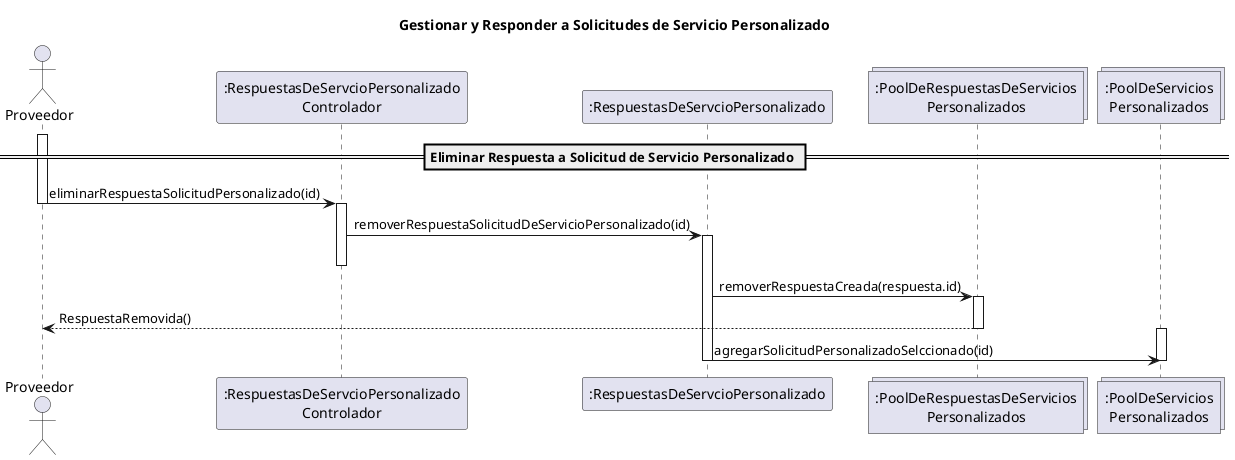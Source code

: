 @startuml

title Gestionar y Responder a Solicitudes de Servicio Personalizado

actor Proveedor

participant ":RespuestasDeServcioPersonalizado\nControlador" as Controlador
participant ":RespuestasDeServcioPersonalizado" as Respuesta
collections ":PoolDeRespuestasDeServicios\nPersonalizados" as PoolRespuesta
collections ":PoolDeServicios\nPersonalizados" as PoolServicio


== Eliminar Respuesta a Solicitud de Servicio Personalizado ==
activate Proveedor
Proveedor -> Controlador : eliminarRespuestaSolicitudPersonalizado(id)
deactivate Proveedor
activate Controlador
Controlador -> Respuesta : removerRespuestaSolicitudDeServicioPersonalizado(id)
activate Respuesta
deactivate Controlador
Respuesta -> PoolRespuesta : removerRespuestaCreada(respuesta.id)
activate PoolRespuesta
PoolRespuesta --> Proveedor : RespuestaRemovida()
deactivate PoolRespuesta
activate PoolServicio
Respuesta -> PoolServicio : agregarSolicitudPersonalizadoSelccionado(id)
deactivate Respuesta
deactivate PoolServicio

@enduml
